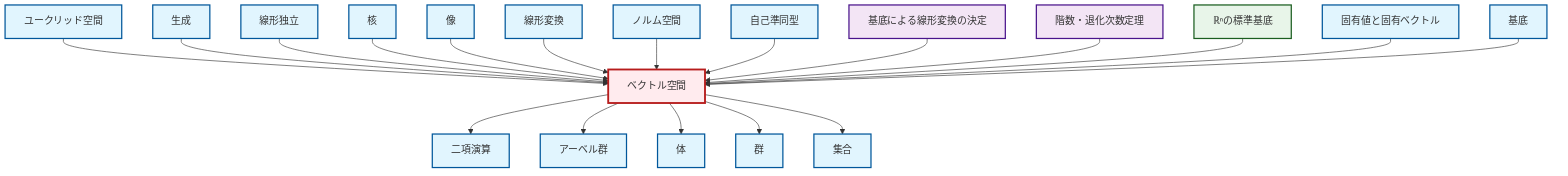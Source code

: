 graph TD
    classDef definition fill:#e1f5fe,stroke:#01579b,stroke-width:2px
    classDef theorem fill:#f3e5f5,stroke:#4a148c,stroke-width:2px
    classDef axiom fill:#fff3e0,stroke:#e65100,stroke-width:2px
    classDef example fill:#e8f5e9,stroke:#1b5e20,stroke-width:2px
    classDef current fill:#ffebee,stroke:#b71c1c,stroke-width:3px
    def-group["群"]:::definition
    def-vector-space["ベクトル空間"]:::definition
    def-field["体"]:::definition
    def-binary-operation["二項演算"]:::definition
    def-set["集合"]:::definition
    def-abelian-group["アーベル群"]:::definition
    def-euclidean-space["ユークリッド空間"]:::definition
    def-span["生成"]:::definition
    def-kernel["核"]:::definition
    def-basis["基底"]:::definition
    def-endomorphism["自己準同型"]:::definition
    def-image["像"]:::definition
    thm-rank-nullity["階数・退化次数定理"]:::theorem
    def-normed-vector-space["ノルム空間"]:::definition
    thm-linear-transformation-basis["基底による線形変換の決定"]:::theorem
    def-linear-transformation["線形変換"]:::definition
    def-linear-independence["線形独立"]:::definition
    ex-standard-basis-rn["ℝⁿの標準基底"]:::example
    def-eigenvalue-eigenvector["固有値と固有ベクトル"]:::definition
    def-vector-space --> def-binary-operation
    def-vector-space --> def-abelian-group
    def-euclidean-space --> def-vector-space
    def-span --> def-vector-space
    def-linear-independence --> def-vector-space
    def-kernel --> def-vector-space
    def-image --> def-vector-space
    def-linear-transformation --> def-vector-space
    def-vector-space --> def-field
    def-normed-vector-space --> def-vector-space
    def-vector-space --> def-group
    def-endomorphism --> def-vector-space
    def-vector-space --> def-set
    thm-linear-transformation-basis --> def-vector-space
    thm-rank-nullity --> def-vector-space
    ex-standard-basis-rn --> def-vector-space
    def-eigenvalue-eigenvector --> def-vector-space
    def-basis --> def-vector-space
    class def-vector-space current